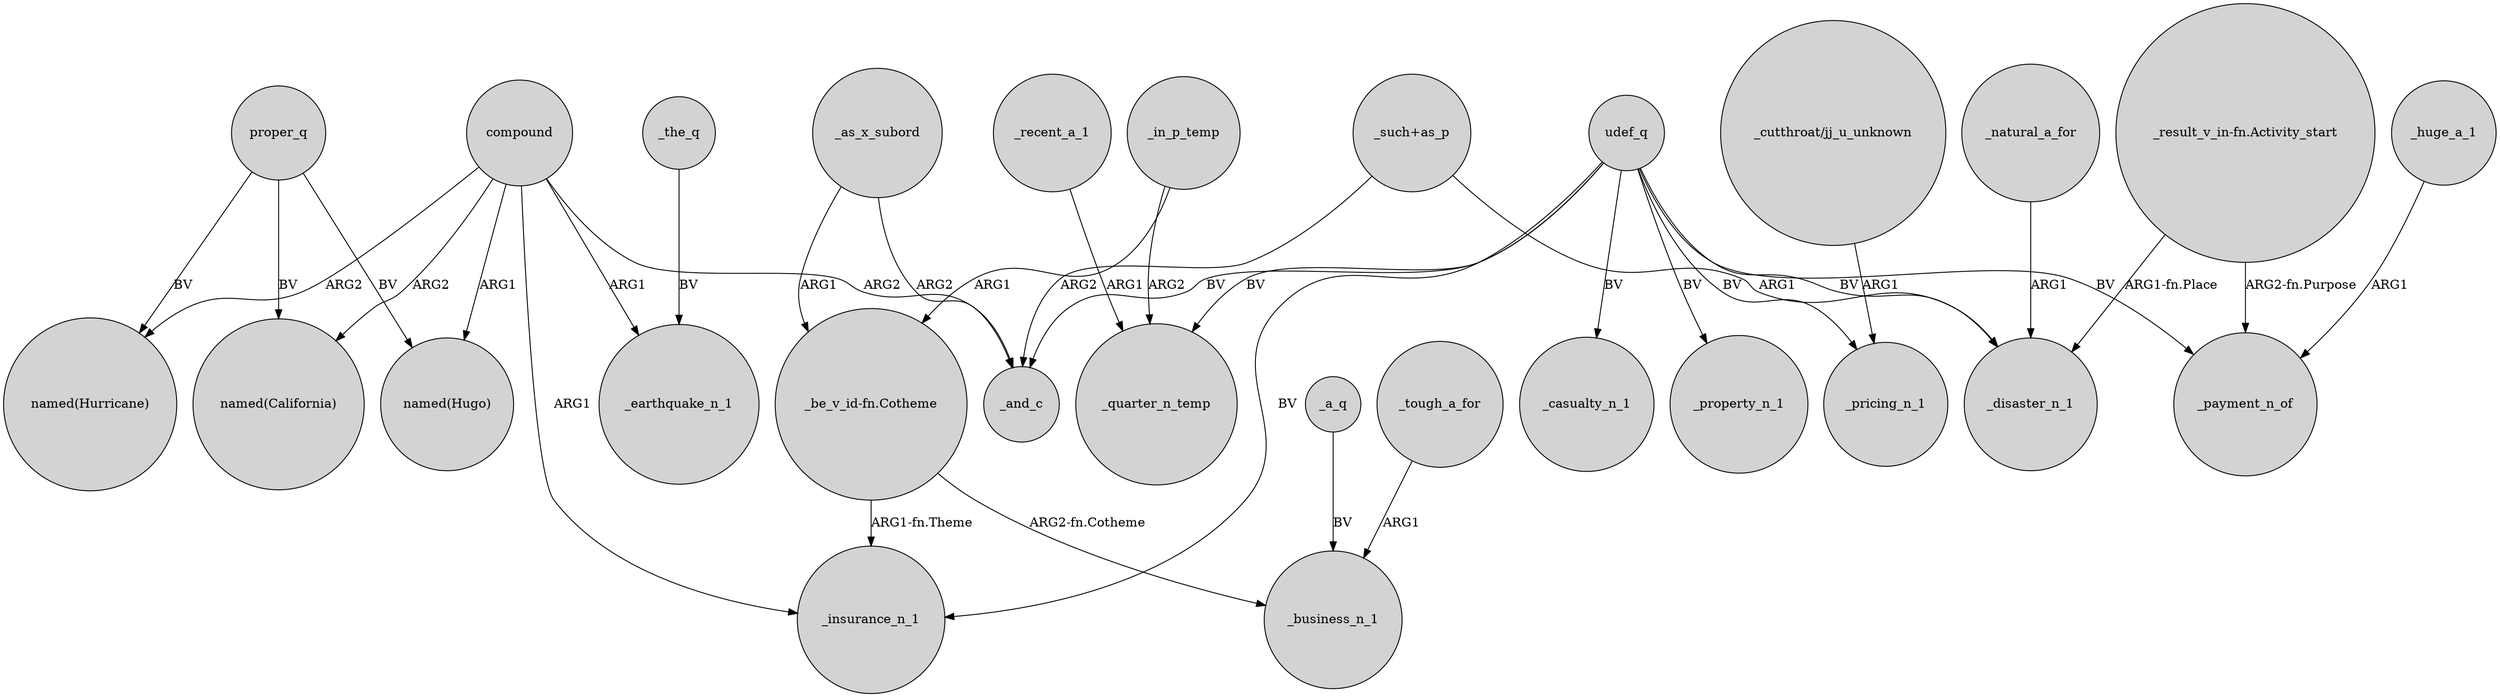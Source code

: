 digraph {
	node [shape=circle style=filled]
	compound -> "named(Hurricane)" [label=ARG2]
	udef_q -> _insurance_n_1 [label=BV]
	_in_p_temp -> _quarter_n_temp [label=ARG2]
	_natural_a_for -> _disaster_n_1 [label=ARG1]
	compound -> "named(Hugo)" [label=ARG1]
	"_be_v_id-fn.Cotheme" -> _business_n_1 [label="ARG2-fn.Cotheme"]
	"_such+as_p" -> _disaster_n_1 [label=ARG1]
	"_cutthroat/jj_u_unknown" -> _pricing_n_1 [label=ARG1]
	compound -> "named(California)" [label=ARG2]
	udef_q -> _casualty_n_1 [label=BV]
	proper_q -> "named(Hugo)" [label=BV]
	_a_q -> _business_n_1 [label=BV]
	compound -> _insurance_n_1 [label=ARG1]
	"_result_v_in-fn.Activity_start" -> _payment_n_of [label="ARG2-fn.Purpose"]
	"_such+as_p" -> _and_c [label=ARG2]
	_in_p_temp -> "_be_v_id-fn.Cotheme" [label=ARG1]
	udef_q -> _and_c [label=BV]
	compound -> _and_c [label=ARG2]
	_as_x_subord -> _and_c [label=ARG2]
	"_result_v_in-fn.Activity_start" -> _disaster_n_1 [label="ARG1-fn.Place"]
	proper_q -> "named(Hurricane)" [label=BV]
	_tough_a_for -> _business_n_1 [label=ARG1]
	udef_q -> _pricing_n_1 [label=BV]
	_as_x_subord -> "_be_v_id-fn.Cotheme" [label=ARG1]
	udef_q -> _property_n_1 [label=BV]
	_recent_a_1 -> _quarter_n_temp [label=ARG1]
	udef_q -> _payment_n_of [label=BV]
	compound -> _earthquake_n_1 [label=ARG1]
	udef_q -> _quarter_n_temp [label=BV]
	proper_q -> "named(California)" [label=BV]
	"_be_v_id-fn.Cotheme" -> _insurance_n_1 [label="ARG1-fn.Theme"]
	udef_q -> _disaster_n_1 [label=BV]
	_the_q -> _earthquake_n_1 [label=BV]
	_huge_a_1 -> _payment_n_of [label=ARG1]
}
